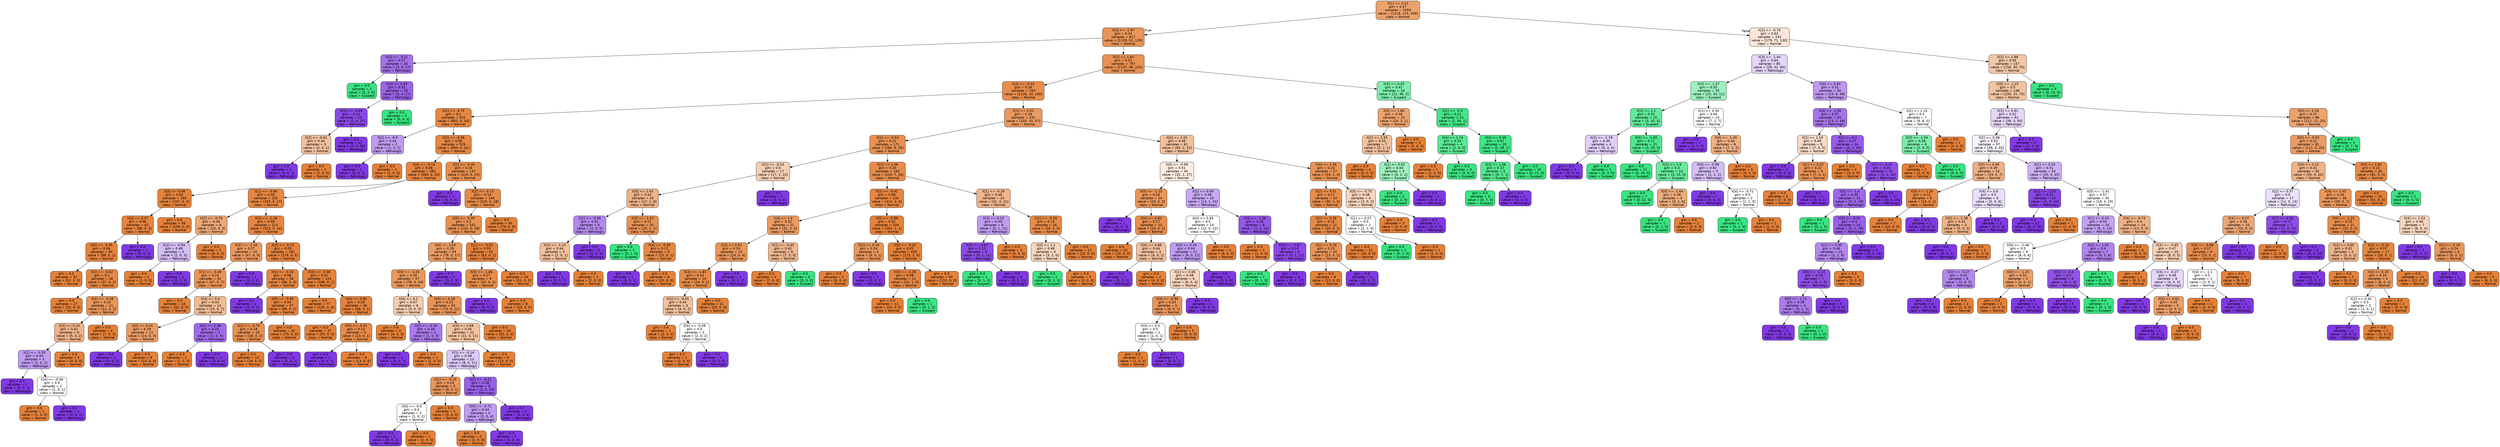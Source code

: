 digraph Tree {
node [shape=box, style="filled, rounded", color="black", fontname=helvetica] ;
edge [fontname=helvetica] ;
0 [label="X[1] <= 0.14\ngini = 0.37\nsamples = 1059\nvalue = [1318, 123, 259]\nclass = Normal", fillcolor="#eca26d"] ;
1 [label="X[3] <= -1.97\ngini = 0.24\nsamples = 817\nvalue = [1139, 52, 129]\nclass = Normal", fillcolor="#e99457"] ;
0 -> 1 [labeldistance=2.5, labelangle=45, headlabel="True"] ;
2 [label="X[3] <= -3.21\ngini = 0.37\nsamples = 20\nvalue = [2, 6, 27]\nclass = Pathologic", fillcolor="#a470ec"] ;
1 -> 2 ;
3 [label="gini = 0.0\nsamples = 2\nvalue = [0, 2, 0]\nclass = Suspect", fillcolor="#39e581"] ;
2 -> 3 ;
4 [label="X[4] <= 0.83\ngini = 0.31\nsamples = 18\nvalue = [2, 4, 27]\nclass = Pathologic", fillcolor="#9b62ea"] ;
2 -> 4 ;
5 [label="X[2] <= -0.49\ngini = 0.13\nsamples = 15\nvalue = [2, 0, 27]\nclass = Pathologic", fillcolor="#8a48e7"] ;
4 -> 5 ;
6 [label="X[2] <= -0.61\ngini = 0.44\nsamples = 3\nvalue = [2, 0, 1]\nclass = Normal", fillcolor="#f2c09c"] ;
5 -> 6 ;
7 [label="gini = 0.0\nsamples = 1\nvalue = [0, 0, 1]\nclass = Pathologic", fillcolor="#8139e5"] ;
6 -> 7 ;
8 [label="gini = 0.0\nsamples = 2\nvalue = [2, 0, 0]\nclass = Normal", fillcolor="#e58139"] ;
6 -> 8 ;
9 [label="gini = 0.0\nsamples = 12\nvalue = [0, 0, 26]\nclass = Pathologic", fillcolor="#8139e5"] ;
5 -> 9 ;
10 [label="gini = 0.0\nsamples = 3\nvalue = [0, 4, 0]\nclass = Suspect", fillcolor="#39e581"] ;
4 -> 10 ;
11 [label="X[2] <= 1.63\ngini = 0.21\nsamples = 797\nvalue = [1137, 46, 102]\nclass = Normal", fillcolor="#e89152"] ;
1 -> 11 ;
12 [label="X[2] <= -0.03\ngini = 0.16\nsamples = 763\nvalue = [1126, 10, 100]\nclass = Normal", fillcolor="#e88d4c"] ;
11 -> 12 ;
13 [label="X[1] <= -0.75\ngini = 0.1\nsamples = 531\nvalue = [801, 0, 43]\nclass = Normal", fillcolor="#e68844"] ;
12 -> 13 ;
14 [label="X[2] <= -0.9\ngini = 0.44\nsamples = 2\nvalue = [1, 0, 2]\nclass = Pathologic", fillcolor="#c09cf2"] ;
13 -> 14 ;
15 [label="gini = 0.0\nsamples = 1\nvalue = [0, 0, 2]\nclass = Pathologic", fillcolor="#8139e5"] ;
14 -> 15 ;
16 [label="gini = 0.0\nsamples = 1\nvalue = [1, 0, 0]\nclass = Normal", fillcolor="#e58139"] ;
14 -> 16 ;
17 [label="X[2] <= -0.36\ngini = 0.09\nsamples = 529\nvalue = [800, 0, 41]\nclass = Normal", fillcolor="#e68743"] ;
13 -> 17 ;
18 [label="X[4] <= -0.16\ngini = 0.06\nsamples = 382\nvalue = [580, 0, 20]\nclass = Normal", fillcolor="#e68540"] ;
17 -> 18 ;
19 [label="X[0] <= 0.08\ngini = 0.02\nsamples = 160\nvalue = [247, 0, 3]\nclass = Normal", fillcolor="#e5833b"] ;
18 -> 19 ;
20 [label="X[0] <= 0.07\ngini = 0.06\nsamples = 61\nvalue = [88, 0, 3]\nclass = Normal", fillcolor="#e68540"] ;
19 -> 20 ;
21 [label="X[0] <= -0.35\ngini = 0.04\nsamples = 60\nvalue = [88, 0, 2]\nclass = Normal", fillcolor="#e6843d"] ;
20 -> 21 ;
22 [label="gini = 0.0\nsamples = 32\nvalue = [51, 0, 0]\nclass = Normal", fillcolor="#e58139"] ;
21 -> 22 ;
23 [label="X[2] <= -0.62\ngini = 0.1\nsamples = 28\nvalue = [37, 0, 2]\nclass = Normal", fillcolor="#e68844"] ;
21 -> 23 ;
24 [label="gini = 0.0\nsamples = 17\nvalue = [25, 0, 0]\nclass = Normal", fillcolor="#e58139"] ;
23 -> 24 ;
25 [label="X[4] <= -0.28\ngini = 0.24\nsamples = 11\nvalue = [12, 0, 2]\nclass = Normal", fillcolor="#e9965a"] ;
23 -> 25 ;
26 [label="X[3] <= 0.14\ngini = 0.41\nsamples = 6\nvalue = [5, 0, 2]\nclass = Normal", fillcolor="#efb388"] ;
25 -> 26 ;
27 [label="X[1] <= -0.35\ngini = 0.44\nsamples = 3\nvalue = [1, 0, 2]\nclass = Pathologic", fillcolor="#c09cf2"] ;
26 -> 27 ;
28 [label="gini = 0.0\nsamples = 1\nvalue = [0, 0, 1]\nclass = Pathologic", fillcolor="#8139e5"] ;
27 -> 28 ;
29 [label="X[4] <= -0.56\ngini = 0.5\nsamples = 2\nvalue = [1, 0, 1]\nclass = Normal", fillcolor="#ffffff"] ;
27 -> 29 ;
30 [label="gini = 0.0\nsamples = 1\nvalue = [1, 0, 0]\nclass = Normal", fillcolor="#e58139"] ;
29 -> 30 ;
31 [label="gini = 0.0\nsamples = 1\nvalue = [0, 0, 1]\nclass = Pathologic", fillcolor="#8139e5"] ;
29 -> 31 ;
32 [label="gini = 0.0\nsamples = 3\nvalue = [4, 0, 0]\nclass = Normal", fillcolor="#e58139"] ;
26 -> 32 ;
33 [label="gini = 0.0\nsamples = 5\nvalue = [7, 0, 0]\nclass = Normal", fillcolor="#e58139"] ;
25 -> 33 ;
34 [label="gini = 0.0\nsamples = 1\nvalue = [0, 0, 1]\nclass = Pathologic", fillcolor="#8139e5"] ;
20 -> 34 ;
35 [label="gini = 0.0\nsamples = 99\nvalue = [159, 0, 0]\nclass = Normal", fillcolor="#e58139"] ;
19 -> 35 ;
36 [label="X[1] <= -0.68\ngini = 0.09\nsamples = 222\nvalue = [333, 0, 17]\nclass = Normal", fillcolor="#e68743"] ;
18 -> 36 ;
37 [label="X[2] <= -0.76\ngini = 0.36\nsamples = 8\nvalue = [10, 0, 3]\nclass = Normal", fillcolor="#eda774"] ;
36 -> 37 ;
38 [label="X[2] <= -0.94\ngini = 0.48\nsamples = 3\nvalue = [2, 0, 3]\nclass = Pathologic", fillcolor="#d5bdf6"] ;
37 -> 38 ;
39 [label="gini = 0.0\nsamples = 2\nvalue = [2, 0, 0]\nclass = Normal", fillcolor="#e58139"] ;
38 -> 39 ;
40 [label="gini = 0.0\nsamples = 1\nvalue = [0, 0, 3]\nclass = Pathologic", fillcolor="#8139e5"] ;
38 -> 40 ;
41 [label="gini = 0.0\nsamples = 5\nvalue = [8, 0, 0]\nclass = Normal", fillcolor="#e58139"] ;
37 -> 41 ;
42 [label="X[3] <= -1.18\ngini = 0.08\nsamples = 214\nvalue = [323, 0, 14]\nclass = Normal", fillcolor="#e68642"] ;
36 -> 42 ;
43 [label="X[3] <= -1.18\ngini = 0.27\nsamples = 33\nvalue = [47, 0, 9]\nclass = Normal", fillcolor="#ea995f"] ;
42 -> 43 ;
44 [label="X[1] <= -0.49\ngini = 0.23\nsamples = 32\nvalue = [47, 0, 7]\nclass = Normal", fillcolor="#e99456"] ;
43 -> 44 ;
45 [label="gini = 0.0\nsamples = 18\nvalue = [32, 0, 0]\nclass = Normal", fillcolor="#e58139"] ;
44 -> 45 ;
46 [label="X[4] <= 0.4\ngini = 0.43\nsamples = 14\nvalue = [15, 0, 7]\nclass = Normal", fillcolor="#f1bc95"] ;
44 -> 46 ;
47 [label="X[0] <= 0.24\ngini = 0.29\nsamples = 11\nvalue = [14, 0, 3]\nclass = Normal", fillcolor="#eb9c63"] ;
46 -> 47 ;
48 [label="gini = 0.0\nsamples = 2\nvalue = [0, 0, 3]\nclass = Pathologic", fillcolor="#8139e5"] ;
47 -> 48 ;
49 [label="gini = 0.0\nsamples = 9\nvalue = [14, 0, 0]\nclass = Normal", fillcolor="#e58139"] ;
47 -> 49 ;
50 [label="X[0] <= 0.38\ngini = 0.32\nsamples = 3\nvalue = [1, 0, 4]\nclass = Pathologic", fillcolor="#a06aec"] ;
46 -> 50 ;
51 [label="gini = 0.0\nsamples = 1\nvalue = [1, 0, 0]\nclass = Normal", fillcolor="#e58139"] ;
50 -> 51 ;
52 [label="gini = 0.0\nsamples = 2\nvalue = [0, 0, 4]\nclass = Pathologic", fillcolor="#8139e5"] ;
50 -> 52 ;
53 [label="gini = 0.0\nsamples = 1\nvalue = [0, 0, 2]\nclass = Pathologic", fillcolor="#8139e5"] ;
43 -> 53 ;
54 [label="X[2] <= -0.72\ngini = 0.03\nsamples = 181\nvalue = [276, 0, 5]\nclass = Normal", fillcolor="#e5833d"] ;
42 -> 54 ;
55 [label="X[4] <= -0.16\ngini = 0.08\nsamples = 58\nvalue = [88, 0, 4]\nclass = Normal", fillcolor="#e68742"] ;
54 -> 55 ;
56 [label="gini = 0.0\nsamples = 1\nvalue = [0, 0, 2]\nclass = Pathologic", fillcolor="#8139e5"] ;
55 -> 56 ;
57 [label="X[0] <= -0.06\ngini = 0.04\nsamples = 57\nvalue = [88, 0, 2]\nclass = Normal", fillcolor="#e6843d"] ;
55 -> 57 ;
58 [label="X[2] <= -0.73\ngini = 0.18\nsamples = 15\nvalue = [18, 0, 2]\nclass = Normal", fillcolor="#e88f4f"] ;
57 -> 58 ;
59 [label="gini = 0.0\nsamples = 13\nvalue = [18, 0, 0]\nclass = Normal", fillcolor="#e58139"] ;
58 -> 59 ;
60 [label="gini = 0.0\nsamples = 2\nvalue = [0, 0, 2]\nclass = Pathologic", fillcolor="#8139e5"] ;
58 -> 60 ;
61 [label="gini = 0.0\nsamples = 42\nvalue = [70, 0, 0]\nclass = Normal", fillcolor="#e58139"] ;
57 -> 61 ;
62 [label="X[0] <= -0.38\ngini = 0.01\nsamples = 123\nvalue = [188, 0, 1]\nclass = Normal", fillcolor="#e5823a"] ;
54 -> 62 ;
63 [label="gini = 0.0\nsamples = 77\nvalue = [120, 0, 0]\nclass = Normal", fillcolor="#e58139"] ;
62 -> 63 ;
64 [label="X[4] <= 0.85\ngini = 0.03\nsamples = 46\nvalue = [68, 0, 1]\nclass = Normal", fillcolor="#e5833c"] ;
62 -> 64 ;
65 [label="gini = 0.0\nsamples = 37\nvalue = [55, 0, 0]\nclass = Normal", fillcolor="#e58139"] ;
64 -> 65 ;
66 [label="X[0] <= -0.31\ngini = 0.13\nsamples = 9\nvalue = [13, 0, 1]\nclass = Normal", fillcolor="#e78b48"] ;
64 -> 66 ;
67 [label="gini = 0.0\nsamples = 1\nvalue = [0, 0, 1]\nclass = Pathologic", fillcolor="#8139e5"] ;
66 -> 67 ;
68 [label="gini = 0.0\nsamples = 8\nvalue = [13, 0, 0]\nclass = Normal", fillcolor="#e58139"] ;
66 -> 68 ;
69 [label="X[2] <= -0.36\ngini = 0.16\nsamples = 147\nvalue = [220, 0, 21]\nclass = Normal", fillcolor="#e78d4c"] ;
17 -> 69 ;
70 [label="gini = 0.0\nsamples = 1\nvalue = [0, 0, 3]\nclass = Pathologic", fillcolor="#8139e5"] ;
69 -> 70 ;
71 [label="X[2] <= -0.15\ngini = 0.14\nsamples = 146\nvalue = [220, 0, 18]\nclass = Normal", fillcolor="#e78b49"] ;
69 -> 71 ;
72 [label="X[0] <= -0.35\ngini = 0.2\nsamples = 101\nvalue = [141, 0, 18]\nclass = Normal", fillcolor="#e89152"] ;
71 -> 72 ;
73 [label="X[4] <= 1.03\ngini = 0.29\nsamples = 59\nvalue = [78, 0, 17]\nclass = Normal", fillcolor="#eb9c64"] ;
72 -> 73 ;
74 [label="X[0] <= -1.03\ngini = 0.26\nsamples = 57\nvalue = [78, 0, 14]\nclass = Normal", fillcolor="#ea985d"] ;
73 -> 74 ;
75 [label="X[4] <= 0.2\ngini = 0.47\nsamples = 6\nvalue = [5, 0, 3]\nclass = Normal", fillcolor="#f5cdb0"] ;
74 -> 75 ;
76 [label="gini = 0.0\nsamples = 3\nvalue = [4, 0, 0]\nclass = Normal", fillcolor="#e58139"] ;
75 -> 76 ;
77 [label="X[2] <= -0.18\ngini = 0.38\nsamples = 3\nvalue = [1, 0, 3]\nclass = Pathologic", fillcolor="#ab7bee"] ;
75 -> 77 ;
78 [label="gini = 0.0\nsamples = 2\nvalue = [0, 0, 3]\nclass = Pathologic", fillcolor="#8139e5"] ;
77 -> 78 ;
79 [label="gini = 0.0\nsamples = 1\nvalue = [1, 0, 0]\nclass = Normal", fillcolor="#e58139"] ;
77 -> 79 ;
80 [label="X[4] <= 0.28\ngini = 0.23\nsamples = 51\nvalue = [73, 0, 11]\nclass = Normal", fillcolor="#e99457"] ;
74 -> 80 ;
81 [label="X[3] <= 0.68\ngini = 0.45\nsamples = 22\nvalue = [21, 0, 11]\nclass = Normal", fillcolor="#f3c3a1"] ;
80 -> 81 ;
82 [label="X[1] <= -0.14\ngini = 0.49\nsamples = 13\nvalue = [8, 0, 11]\nclass = Pathologic", fillcolor="#ddc9f8"] ;
81 -> 82 ;
83 [label="X[1] <= -0.15\ngini = 0.24\nsamples = 5\nvalue = [6, 0, 1]\nclass = Normal", fillcolor="#e9965a"] ;
82 -> 83 ;
84 [label="X[0] <= -0.5\ngini = 0.5\nsamples = 2\nvalue = [1, 0, 1]\nclass = Normal", fillcolor="#ffffff"] ;
83 -> 84 ;
85 [label="gini = 0.0\nsamples = 1\nvalue = [0, 0, 1]\nclass = Pathologic", fillcolor="#8139e5"] ;
84 -> 85 ;
86 [label="gini = 0.0\nsamples = 1\nvalue = [1, 0, 0]\nclass = Normal", fillcolor="#e58139"] ;
84 -> 86 ;
87 [label="gini = 0.0\nsamples = 3\nvalue = [5, 0, 0]\nclass = Normal", fillcolor="#e58139"] ;
83 -> 87 ;
88 [label="X[2] <= -0.21\ngini = 0.28\nsamples = 8\nvalue = [2, 0, 10]\nclass = Pathologic", fillcolor="#9a61ea"] ;
82 -> 88 ;
89 [label="X[0] <= -0.72\ngini = 0.44\nsamples = 4\nvalue = [2, 0, 4]\nclass = Pathologic", fillcolor="#c09cf2"] ;
88 -> 89 ;
90 [label="gini = 0.0\nsamples = 2\nvalue = [2, 0, 0]\nclass = Normal", fillcolor="#e58139"] ;
89 -> 90 ;
91 [label="gini = 0.0\nsamples = 2\nvalue = [0, 0, 4]\nclass = Pathologic", fillcolor="#8139e5"] ;
89 -> 91 ;
92 [label="gini = 0.0\nsamples = 4\nvalue = [0, 0, 6]\nclass = Pathologic", fillcolor="#8139e5"] ;
88 -> 92 ;
93 [label="gini = 0.0\nsamples = 9\nvalue = [13, 0, 0]\nclass = Normal", fillcolor="#e58139"] ;
81 -> 93 ;
94 [label="gini = 0.0\nsamples = 29\nvalue = [52, 0, 0]\nclass = Normal", fillcolor="#e58139"] ;
80 -> 94 ;
95 [label="gini = 0.0\nsamples = 2\nvalue = [0, 0, 3]\nclass = Pathologic", fillcolor="#8139e5"] ;
73 -> 95 ;
96 [label="X[1] <= -0.51\ngini = 0.03\nsamples = 42\nvalue = [63, 0, 1]\nclass = Normal", fillcolor="#e5833c"] ;
72 -> 96 ;
97 [label="X[3] <= -1.86\ngini = 0.17\nsamples = 9\nvalue = [10, 0, 1]\nclass = Normal", fillcolor="#e88e4d"] ;
96 -> 97 ;
98 [label="gini = 0.0\nsamples = 1\nvalue = [0, 0, 1]\nclass = Pathologic", fillcolor="#8139e5"] ;
97 -> 98 ;
99 [label="gini = 0.0\nsamples = 8\nvalue = [10, 0, 0]\nclass = Normal", fillcolor="#e58139"] ;
97 -> 99 ;
100 [label="gini = 0.0\nsamples = 33\nvalue = [53, 0, 0]\nclass = Normal", fillcolor="#e58139"] ;
96 -> 100 ;
101 [label="gini = 0.0\nsamples = 45\nvalue = [79, 0, 0]\nclass = Normal", fillcolor="#e58139"] ;
71 -> 101 ;
102 [label="X[1] <= 0.02\ngini = 0.29\nsamples = 232\nvalue = [325, 10, 57]\nclass = Normal", fillcolor="#ea9a61"] ;
12 -> 102 ;
103 [label="X[1] <= -0.53\ngini = 0.21\nsamples = 171\nvalue = [260, 8, 26]\nclass = Normal", fillcolor="#e89152"] ;
102 -> 103 ;
104 [label="X[1] <= -0.53\ngini = 0.5\nsamples = 17\nvalue = [17, 1, 10]\nclass = Normal", fillcolor="#f5ceb2"] ;
103 -> 104 ;
105 [label="X[0] <= 1.43\ngini = 0.43\nsamples = 16\nvalue = [17, 1, 6]\nclass = Normal", fillcolor="#efb286"] ;
104 -> 105 ;
106 [label="X[1] <= -0.58\ngini = 0.41\nsamples = 6\nvalue = [2, 0, 5]\nclass = Pathologic", fillcolor="#b388ef"] ;
105 -> 106 ;
107 [label="X[3] <= -1.13\ngini = 0.44\nsamples = 3\nvalue = [2, 0, 1]\nclass = Normal", fillcolor="#f2c09c"] ;
106 -> 107 ;
108 [label="gini = 0.0\nsamples = 1\nvalue = [0, 0, 1]\nclass = Pathologic", fillcolor="#8139e5"] ;
107 -> 108 ;
109 [label="gini = 0.0\nsamples = 2\nvalue = [2, 0, 0]\nclass = Normal", fillcolor="#e58139"] ;
107 -> 109 ;
110 [label="gini = 0.0\nsamples = 3\nvalue = [0, 0, 4]\nclass = Pathologic", fillcolor="#8139e5"] ;
106 -> 110 ;
111 [label="X[3] <= -1.53\ngini = 0.21\nsamples = 10\nvalue = [15, 1, 1]\nclass = Normal", fillcolor="#e89152"] ;
105 -> 111 ;
112 [label="gini = 0.0\nsamples = 1\nvalue = [0, 1, 0]\nclass = Suspect", fillcolor="#39e581"] ;
111 -> 112 ;
113 [label="X[4] <= -0.95\ngini = 0.12\nsamples = 9\nvalue = [15, 0, 1]\nclass = Normal", fillcolor="#e78946"] ;
111 -> 113 ;
114 [label="gini = 0.0\nsamples = 1\nvalue = [0, 0, 1]\nclass = Pathologic", fillcolor="#8139e5"] ;
113 -> 114 ;
115 [label="gini = 0.0\nsamples = 8\nvalue = [15, 0, 0]\nclass = Normal", fillcolor="#e58139"] ;
113 -> 115 ;
116 [label="gini = 0.0\nsamples = 1\nvalue = [0, 0, 4]\nclass = Pathologic", fillcolor="#8139e5"] ;
104 -> 116 ;
117 [label="X[2] <= 1.06\ngini = 0.16\nsamples = 154\nvalue = [243, 7, 16]\nclass = Normal", fillcolor="#e78d4b"] ;
103 -> 117 ;
118 [label="X[3] <= -0.92\ngini = 0.08\nsamples = 130\nvalue = [212, 4, 5]\nclass = Normal", fillcolor="#e68641"] ;
117 -> 118 ;
119 [label="X[4] <= 1.6\ngini = 0.32\nsamples = 21\nvalue = [31, 3, 4]\nclass = Normal", fillcolor="#ea9b62"] ;
118 -> 119 ;
120 [label="X[2] <= 0.51\ngini = 0.24\nsamples = 15\nvalue = [24, 0, 4]\nclass = Normal", fillcolor="#e9965a"] ;
119 -> 120 ;
121 [label="X[4] <= -1.83\ngini = 0.14\nsamples = 14\nvalue = [24, 0, 2]\nclass = Normal", fillcolor="#e78c49"] ;
120 -> 121 ;
122 [label="X[2] <= -0.01\ngini = 0.44\nsamples = 3\nvalue = [4, 0, 2]\nclass = Normal", fillcolor="#f2c09c"] ;
121 -> 122 ;
123 [label="gini = 0.0\nsamples = 1\nvalue = [2, 0, 0]\nclass = Normal", fillcolor="#e58139"] ;
122 -> 123 ;
124 [label="X[0] <= -0.49\ngini = 0.5\nsamples = 2\nvalue = [2, 0, 2]\nclass = Normal", fillcolor="#ffffff"] ;
122 -> 124 ;
125 [label="gini = 0.0\nsamples = 1\nvalue = [2, 0, 0]\nclass = Normal", fillcolor="#e58139"] ;
124 -> 125 ;
126 [label="gini = 0.0\nsamples = 1\nvalue = [0, 0, 2]\nclass = Pathologic", fillcolor="#8139e5"] ;
124 -> 126 ;
127 [label="gini = 0.0\nsamples = 11\nvalue = [20, 0, 0]\nclass = Normal", fillcolor="#e58139"] ;
121 -> 127 ;
128 [label="gini = 0.0\nsamples = 1\nvalue = [0, 0, 2]\nclass = Pathologic", fillcolor="#8139e5"] ;
120 -> 128 ;
129 [label="X[1] <= -0.45\ngini = 0.42\nsamples = 6\nvalue = [7, 3, 0]\nclass = Normal", fillcolor="#f0b78e"] ;
119 -> 129 ;
130 [label="gini = 0.0\nsamples = 3\nvalue = [7, 0, 0]\nclass = Normal", fillcolor="#e58139"] ;
129 -> 130 ;
131 [label="gini = 0.0\nsamples = 3\nvalue = [0, 3, 0]\nclass = Suspect", fillcolor="#39e581"] ;
129 -> 131 ;
132 [label="X[0] <= -0.89\ngini = 0.02\nsamples = 109\nvalue = [181, 1, 1]\nclass = Normal", fillcolor="#e5823b"] ;
118 -> 132 ;
133 [label="X[2] <= 0.19\ngini = 0.24\nsamples = 4\nvalue = [6, 0, 1]\nclass = Normal", fillcolor="#e9965a"] ;
132 -> 133 ;
134 [label="gini = 0.0\nsamples = 3\nvalue = [6, 0, 0]\nclass = Normal", fillcolor="#e58139"] ;
133 -> 134 ;
135 [label="gini = 0.0\nsamples = 1\nvalue = [0, 0, 1]\nclass = Pathologic", fillcolor="#8139e5"] ;
133 -> 135 ;
136 [label="X[0] <= -0.22\ngini = 0.01\nsamples = 105\nvalue = [175, 1, 0]\nclass = Normal", fillcolor="#e5823a"] ;
132 -> 136 ;
137 [label="X[0] <= -0.26\ngini = 0.08\nsamples = 12\nvalue = [24, 1, 0]\nclass = Normal", fillcolor="#e68641"] ;
136 -> 137 ;
138 [label="gini = 0.0\nsamples = 11\nvalue = [24, 0, 0]\nclass = Normal", fillcolor="#e58139"] ;
137 -> 138 ;
139 [label="gini = 0.0\nsamples = 1\nvalue = [0, 1, 0]\nclass = Suspect", fillcolor="#39e581"] ;
137 -> 139 ;
140 [label="gini = 0.0\nsamples = 93\nvalue = [151, 0, 0]\nclass = Normal", fillcolor="#e58139"] ;
136 -> 140 ;
141 [label="X[1] <= -0.29\ngini = 0.46\nsamples = 24\nvalue = [31, 3, 11]\nclass = Normal", fillcolor="#f0b58b"] ;
117 -> 141 ;
142 [label="X[3] <= 0.15\ngini = 0.49\nsamples = 8\nvalue = [5, 1, 11]\nclass = Pathologic", fillcolor="#c09cf2"] ;
141 -> 142 ;
143 [label="X[3] <= -0.67\ngini = 0.15\nsamples = 5\nvalue = [0, 1, 11]\nclass = Pathologic", fillcolor="#8c4be7"] ;
142 -> 143 ;
144 [label="gini = 0.0\nsamples = 1\nvalue = [0, 1, 0]\nclass = Suspect", fillcolor="#39e581"] ;
143 -> 144 ;
145 [label="gini = 0.0\nsamples = 4\nvalue = [0, 0, 11]\nclass = Pathologic", fillcolor="#8139e5"] ;
143 -> 145 ;
146 [label="gini = 0.0\nsamples = 3\nvalue = [5, 0, 0]\nclass = Normal", fillcolor="#e58139"] ;
142 -> 146 ;
147 [label="X[1] <= -0.26\ngini = 0.13\nsamples = 16\nvalue = [26, 2, 0]\nclass = Normal", fillcolor="#e78b48"] ;
141 -> 147 ;
148 [label="X[0] <= 1.1\ngini = 0.48\nsamples = 4\nvalue = [3, 2, 0]\nclass = Normal", fillcolor="#f6d5bd"] ;
147 -> 148 ;
149 [label="gini = 0.0\nsamples = 1\nvalue = [0, 2, 0]\nclass = Suspect", fillcolor="#39e581"] ;
148 -> 149 ;
150 [label="gini = 0.0\nsamples = 3\nvalue = [3, 0, 0]\nclass = Normal", fillcolor="#e58139"] ;
148 -> 150 ;
151 [label="gini = 0.0\nsamples = 12\nvalue = [23, 0, 0]\nclass = Normal", fillcolor="#e58139"] ;
147 -> 151 ;
152 [label="X[4] <= 1.01\ngini = 0.46\nsamples = 61\nvalue = [65, 2, 31]\nclass = Normal", fillcolor="#f2bf9b"] ;
102 -> 152 ;
153 [label="X[0] <= -0.99\ngini = 0.51\nsamples = 34\nvalue = [32, 1, 27]\nclass = Normal", fillcolor="#fbece1"] ;
152 -> 153 ;
154 [label="X[0] <= -1.15\ngini = 0.24\nsamples = 14\nvalue = [19, 0, 3]\nclass = Normal", fillcolor="#e99558"] ;
153 -> 154 ;
155 [label="gini = 0.0\nsamples = 1\nvalue = [0, 0, 1]\nclass = Pathologic", fillcolor="#8139e5"] ;
154 -> 155 ;
156 [label="X[4] <= 0.81\ngini = 0.17\nsamples = 13\nvalue = [19, 0, 2]\nclass = Normal", fillcolor="#e88e4e"] ;
154 -> 156 ;
157 [label="gini = 0.0\nsamples = 10\nvalue = [15, 0, 0]\nclass = Normal", fillcolor="#e58139"] ;
156 -> 157 ;
158 [label="X[4] <= 0.86\ngini = 0.44\nsamples = 3\nvalue = [4, 0, 2]\nclass = Normal", fillcolor="#f2c09c"] ;
156 -> 158 ;
159 [label="gini = 0.0\nsamples = 1\nvalue = [0, 0, 2]\nclass = Pathologic", fillcolor="#8139e5"] ;
158 -> 159 ;
160 [label="gini = 0.0\nsamples = 2\nvalue = [4, 0, 0]\nclass = Normal", fillcolor="#e58139"] ;
158 -> 160 ;
161 [label="X[1] <= 0.09\ngini = 0.48\nsamples = 20\nvalue = [13, 1, 24]\nclass = Pathologic", fillcolor="#c8a8f4"] ;
153 -> 161 ;
162 [label="X[4] <= 0.65\ngini = 0.5\nsamples = 14\nvalue = [12, 0, 12]\nclass = Normal", fillcolor="#ffffff"] ;
161 -> 162 ;
163 [label="X[4] <= 0.34\ngini = 0.44\nsamples = 11\nvalue = [6, 0, 12]\nclass = Pathologic", fillcolor="#c09cf2"] ;
162 -> 163 ;
164 [label="X[1] <= 0.06\ngini = 0.48\nsamples = 6\nvalue = [6, 0, 4]\nclass = Normal", fillcolor="#f6d5bd"] ;
163 -> 164 ;
165 [label="X[0] <= -0.96\ngini = 0.24\nsamples = 5\nvalue = [6, 0, 1]\nclass = Normal", fillcolor="#e9965a"] ;
164 -> 165 ;
166 [label="X[3] <= 0.3\ngini = 0.5\nsamples = 2\nvalue = [1, 0, 1]\nclass = Normal", fillcolor="#ffffff"] ;
165 -> 166 ;
167 [label="gini = 0.0\nsamples = 1\nvalue = [1, 0, 0]\nclass = Normal", fillcolor="#e58139"] ;
166 -> 167 ;
168 [label="gini = 0.0\nsamples = 1\nvalue = [0, 0, 1]\nclass = Pathologic", fillcolor="#8139e5"] ;
166 -> 168 ;
169 [label="gini = 0.0\nsamples = 3\nvalue = [5, 0, 0]\nclass = Normal", fillcolor="#e58139"] ;
165 -> 169 ;
170 [label="gini = 0.0\nsamples = 1\nvalue = [0, 0, 3]\nclass = Pathologic", fillcolor="#8139e5"] ;
164 -> 170 ;
171 [label="gini = 0.0\nsamples = 5\nvalue = [0, 0, 8]\nclass = Pathologic", fillcolor="#8139e5"] ;
163 -> 171 ;
172 [label="gini = 0.0\nsamples = 3\nvalue = [6, 0, 0]\nclass = Normal", fillcolor="#e58139"] ;
162 -> 172 ;
173 [label="X[4] <= -1.26\ngini = 0.26\nsamples = 6\nvalue = [1, 1, 12]\nclass = Pathologic", fillcolor="#9457e9"] ;
161 -> 173 ;
174 [label="gini = 0.0\nsamples = 1\nvalue = [1, 0, 0]\nclass = Normal", fillcolor="#e58139"] ;
173 -> 174 ;
175 [label="X[3] <= -0.87\ngini = 0.14\nsamples = 5\nvalue = [0, 1, 12]\nclass = Pathologic", fillcolor="#8c49e7"] ;
173 -> 175 ;
176 [label="gini = 0.0\nsamples = 1\nvalue = [0, 1, 0]\nclass = Suspect", fillcolor="#39e581"] ;
175 -> 176 ;
177 [label="gini = 0.0\nsamples = 4\nvalue = [0, 0, 12]\nclass = Pathologic", fillcolor="#8139e5"] ;
175 -> 177 ;
178 [label="X[4] <= 1.56\ngini = 0.23\nsamples = 27\nvalue = [33, 1, 4]\nclass = Normal", fillcolor="#e99456"] ;
152 -> 178 ;
179 [label="X[2] <= 0.51\ngini = 0.17\nsamples = 23\nvalue = [30, 1, 2]\nclass = Normal", fillcolor="#e88d4c"] ;
178 -> 179 ;
180 [label="X[2] <= 0.28\ngini = 0.12\nsamples = 21\nvalue = [29, 0, 2]\nclass = Normal", fillcolor="#e78a47"] ;
179 -> 180 ;
181 [label="X[2] <= 0.19\ngini = 0.23\nsamples = 10\nvalue = [13, 0, 2]\nclass = Normal", fillcolor="#e99457"] ;
180 -> 181 ;
182 [label="gini = 0.0\nsamples = 8\nvalue = [13, 0, 0]\nclass = Normal", fillcolor="#e58139"] ;
181 -> 182 ;
183 [label="gini = 0.0\nsamples = 2\nvalue = [0, 0, 2]\nclass = Pathologic", fillcolor="#8139e5"] ;
181 -> 183 ;
184 [label="gini = 0.0\nsamples = 11\nvalue = [16, 0, 0]\nclass = Normal", fillcolor="#e58139"] ;
180 -> 184 ;
185 [label="X[1] <= 0.07\ngini = 0.5\nsamples = 2\nvalue = [1, 1, 0]\nclass = Normal", fillcolor="#ffffff"] ;
179 -> 185 ;
186 [label="gini = 0.0\nsamples = 1\nvalue = [0, 1, 0]\nclass = Suspect", fillcolor="#39e581"] ;
185 -> 186 ;
187 [label="gini = 0.0\nsamples = 1\nvalue = [1, 0, 0]\nclass = Normal", fillcolor="#e58139"] ;
185 -> 187 ;
188 [label="X[0] <= -0.75\ngini = 0.48\nsamples = 4\nvalue = [3, 0, 2]\nclass = Normal", fillcolor="#f6d5bd"] ;
178 -> 188 ;
189 [label="gini = 0.0\nsamples = 3\nvalue = [3, 0, 0]\nclass = Normal", fillcolor="#e58139"] ;
188 -> 189 ;
190 [label="gini = 0.0\nsamples = 1\nvalue = [0, 0, 2]\nclass = Pathologic", fillcolor="#8139e5"] ;
188 -> 190 ;
191 [label="X[4] <= 0.25\ngini = 0.41\nsamples = 34\nvalue = [11, 36, 2]\nclass = Suspect", fillcolor="#7deeac"] ;
11 -> 191 ;
192 [label="X[0] <= 1.66\ngini = 0.38\nsamples = 10\nvalue = [10, 2, 1]\nclass = Normal", fillcolor="#eca36f"] ;
191 -> 192 ;
193 [label="X[2] <= 2.55\ngini = 0.53\nsamples = 7\nvalue = [5, 2, 1]\nclass = Normal", fillcolor="#f2c09c"] ;
192 -> 193 ;
194 [label="gini = 0.0\nsamples = 4\nvalue = [5, 0, 0]\nclass = Normal", fillcolor="#e58139"] ;
193 -> 194 ;
195 [label="X[1] <= 0.02\ngini = 0.44\nsamples = 3\nvalue = [0, 2, 1]\nclass = Suspect", fillcolor="#9cf2c0"] ;
193 -> 195 ;
196 [label="gini = 0.0\nsamples = 2\nvalue = [0, 2, 0]\nclass = Suspect", fillcolor="#39e581"] ;
195 -> 196 ;
197 [label="gini = 0.0\nsamples = 1\nvalue = [0, 0, 1]\nclass = Pathologic", fillcolor="#8139e5"] ;
195 -> 197 ;
198 [label="gini = 0.0\nsamples = 3\nvalue = [5, 0, 0]\nclass = Normal", fillcolor="#e58139"] ;
192 -> 198 ;
199 [label="X[1] <= -0.3\ngini = 0.11\nsamples = 24\nvalue = [1, 34, 1]\nclass = Suspect", fillcolor="#44e688"] ;
191 -> 199 ;
200 [label="X[4] <= 1.74\ngini = 0.24\nsamples = 4\nvalue = [1, 6, 0]\nclass = Suspect", fillcolor="#5ae996"] ;
199 -> 200 ;
201 [label="gini = 0.0\nsamples = 1\nvalue = [1, 0, 0]\nclass = Normal", fillcolor="#e58139"] ;
200 -> 201 ;
202 [label="gini = 0.0\nsamples = 3\nvalue = [0, 6, 0]\nclass = Suspect", fillcolor="#39e581"] ;
200 -> 202 ;
203 [label="X[4] <= 0.49\ngini = 0.07\nsamples = 20\nvalue = [0, 28, 1]\nclass = Suspect", fillcolor="#40e686"] ;
199 -> 203 ;
204 [label="X[3] <= 1.06\ngini = 0.22\nsamples = 5\nvalue = [0, 7, 1]\nclass = Suspect", fillcolor="#55e993"] ;
203 -> 204 ;
205 [label="gini = 0.0\nsamples = 4\nvalue = [0, 7, 0]\nclass = Suspect", fillcolor="#39e581"] ;
204 -> 205 ;
206 [label="gini = 0.0\nsamples = 1\nvalue = [0, 0, 1]\nclass = Pathologic", fillcolor="#8139e5"] ;
204 -> 206 ;
207 [label="gini = 0.0\nsamples = 15\nvalue = [0, 21, 0]\nclass = Suspect", fillcolor="#39e581"] ;
203 -> 207 ;
208 [label="X[3] <= -0.76\ngini = 0.63\nsamples = 242\nvalue = [179, 71, 130]\nclass = Normal", fillcolor="#fae6d8"] ;
0 -> 208 [labeldistance=2.5, labelangle=-45, headlabel="False"] ;
209 [label="X[3] <= -1.44\ngini = 0.64\nsamples = 85\nvalue = [29, 41, 60]\nclass = Pathologic", fillcolor="#e4d5f9"] ;
208 -> 209 ;
210 [label="X[4] <= -1.37\ngini = 0.55\nsamples = 35\nvalue = [10, 33, 11]\nclass = Suspect", fillcolor="#9af2bf"] ;
209 -> 210 ;
211 [label="X[2] <= 1.1\ngini = 0.31\nsamples = 25\nvalue = [3, 32, 4]\nclass = Suspect", fillcolor="#61ea9a"] ;
210 -> 211 ;
212 [label="X[3] <= -1.79\ngini = 0.49\nsamples = 4\nvalue = [0, 3, 4]\nclass = Pathologic", fillcolor="#e0cef8"] ;
211 -> 212 ;
213 [label="gini = 0.0\nsamples = 3\nvalue = [0, 0, 4]\nclass = Pathologic", fillcolor="#8139e5"] ;
212 -> 213 ;
214 [label="gini = 0.0\nsamples = 1\nvalue = [0, 3, 0]\nclass = Suspect", fillcolor="#39e581"] ;
212 -> 214 ;
215 [label="X[3] <= -1.85\ngini = 0.17\nsamples = 21\nvalue = [3, 29, 0]\nclass = Suspect", fillcolor="#4de88e"] ;
211 -> 215 ;
216 [label="gini = 0.0\nsamples = 11\nvalue = [0, 16, 0]\nclass = Suspect", fillcolor="#39e581"] ;
215 -> 216 ;
217 [label="X[2] <= 1.6\ngini = 0.3\nsamples = 10\nvalue = [3, 13, 0]\nclass = Suspect", fillcolor="#67eb9e"] ;
215 -> 217 ;
218 [label="gini = 0.0\nsamples = 7\nvalue = [0, 12, 0]\nclass = Suspect", fillcolor="#39e581"] ;
217 -> 218 ;
219 [label="X[0] <= -1.64\ngini = 0.38\nsamples = 3\nvalue = [3, 1, 0]\nclass = Normal", fillcolor="#eeab7b"] ;
217 -> 219 ;
220 [label="gini = 0.0\nsamples = 1\nvalue = [0, 1, 0]\nclass = Suspect", fillcolor="#39e581"] ;
219 -> 220 ;
221 [label="gini = 0.0\nsamples = 2\nvalue = [3, 0, 0]\nclass = Normal", fillcolor="#e58139"] ;
219 -> 221 ;
222 [label="X[1] <= 0.34\ngini = 0.56\nsamples = 10\nvalue = [7, 1, 7]\nclass = Normal", fillcolor="#ffffff"] ;
210 -> 222 ;
223 [label="gini = 0.0\nsamples = 2\nvalue = [0, 0, 5]\nclass = Pathologic", fillcolor="#8139e5"] ;
222 -> 223 ;
224 [label="X[0] <= -1.45\ngini = 0.46\nsamples = 8\nvalue = [7, 1, 2]\nclass = Normal", fillcolor="#efb083"] ;
222 -> 224 ;
225 [label="X[4] <= -0.98\ngini = 0.62\nsamples = 3\nvalue = [1, 1, 2]\nclass = Pathologic", fillcolor="#d5bdf6"] ;
224 -> 225 ;
226 [label="gini = 0.0\nsamples = 1\nvalue = [0, 0, 2]\nclass = Pathologic", fillcolor="#8139e5"] ;
225 -> 226 ;
227 [label="X[4] <= -0.71\ngini = 0.5\nsamples = 2\nvalue = [1, 1, 0]\nclass = Normal", fillcolor="#ffffff"] ;
225 -> 227 ;
228 [label="gini = 0.0\nsamples = 1\nvalue = [0, 1, 0]\nclass = Suspect", fillcolor="#39e581"] ;
227 -> 228 ;
229 [label="gini = 0.0\nsamples = 1\nvalue = [1, 0, 0]\nclass = Normal", fillcolor="#e58139"] ;
227 -> 229 ;
230 [label="gini = 0.0\nsamples = 5\nvalue = [6, 0, 0]\nclass = Normal", fillcolor="#e58139"] ;
224 -> 230 ;
231 [label="X[4] <= 0.83\ngini = 0.51\nsamples = 50\nvalue = [19, 8, 49]\nclass = Pathologic", fillcolor="#bd97f1"] ;
209 -> 231 ;
232 [label="X[3] <= -1.36\ngini = 0.37\nsamples = 43\nvalue = [13, 2, 49]\nclass = Pathologic", fillcolor="#a673ed"] ;
231 -> 232 ;
233 [label="X[2] <= 1.19\ngini = 0.49\nsamples = 9\nvalue = [7, 0, 5]\nclass = Normal", fillcolor="#f8dbc6"] ;
232 -> 233 ;
234 [label="gini = 0.0\nsamples = 3\nvalue = [0, 0, 4]\nclass = Pathologic", fillcolor="#8139e5"] ;
233 -> 234 ;
235 [label="X[1] <= 0.52\ngini = 0.22\nsamples = 6\nvalue = [7, 0, 1]\nclass = Normal", fillcolor="#e99355"] ;
233 -> 235 ;
236 [label="gini = 0.0\nsamples = 5\nvalue = [7, 0, 0]\nclass = Normal", fillcolor="#e58139"] ;
235 -> 236 ;
237 [label="gini = 0.0\nsamples = 1\nvalue = [0, 0, 1]\nclass = Pathologic", fillcolor="#8139e5"] ;
235 -> 237 ;
238 [label="X[1] <= 0.2\ngini = 0.27\nsamples = 34\nvalue = [6, 2, 44]\nclass = Pathologic", fillcolor="#975bea"] ;
232 -> 238 ;
239 [label="gini = 0.0\nsamples = 2\nvalue = [3, 0, 0]\nclass = Normal", fillcolor="#e58139"] ;
238 -> 239 ;
240 [label="X[1] <= 0.41\ngini = 0.19\nsamples = 32\nvalue = [3, 2, 44]\nclass = Pathologic", fillcolor="#8f4fe8"] ;
238 -> 240 ;
241 [label="X[0] <= -1.4\ngini = 0.35\nsamples = 15\nvalue = [3, 2, 19]\nclass = Pathologic", fillcolor="#9f68eb"] ;
240 -> 241 ;
242 [label="gini = 0.0\nsamples = 1\nvalue = [0, 1, 0]\nclass = Suspect", fillcolor="#39e581"] ;
241 -> 242 ;
243 [label="X[3] <= -0.91\ngini = 0.3\nsamples = 14\nvalue = [3, 1, 19]\nclass = Pathologic", fillcolor="#9a61ea"] ;
241 -> 243 ;
244 [label="X[1] <= 0.35\ngini = 0.46\nsamples = 10\nvalue = [3, 1, 9]\nclass = Pathologic", fillcolor="#b388ef"] ;
243 -> 244 ;
245 [label="X[0] <= -1.13\ngini = 0.18\nsamples = 7\nvalue = [0, 1, 9]\nclass = Pathologic", fillcolor="#8f4fe8"] ;
244 -> 245 ;
246 [label="X[0] <= -1.13\ngini = 0.38\nsamples = 4\nvalue = [0, 1, 3]\nclass = Pathologic", fillcolor="#ab7bee"] ;
245 -> 246 ;
247 [label="gini = 0.0\nsamples = 3\nvalue = [0, 0, 3]\nclass = Pathologic", fillcolor="#8139e5"] ;
246 -> 247 ;
248 [label="gini = 0.0\nsamples = 1\nvalue = [0, 1, 0]\nclass = Suspect", fillcolor="#39e581"] ;
246 -> 248 ;
249 [label="gini = 0.0\nsamples = 3\nvalue = [0, 0, 6]\nclass = Pathologic", fillcolor="#8139e5"] ;
245 -> 249 ;
250 [label="gini = 0.0\nsamples = 3\nvalue = [3, 0, 0]\nclass = Normal", fillcolor="#e58139"] ;
244 -> 250 ;
251 [label="gini = 0.0\nsamples = 4\nvalue = [0, 0, 10]\nclass = Pathologic", fillcolor="#8139e5"] ;
243 -> 251 ;
252 [label="gini = 0.0\nsamples = 17\nvalue = [0, 0, 25]\nclass = Pathologic", fillcolor="#8139e5"] ;
240 -> 252 ;
253 [label="X[2] <= 1.15\ngini = 0.5\nsamples = 7\nvalue = [6, 6, 0]\nclass = Normal", fillcolor="#ffffff"] ;
231 -> 253 ;
254 [label="X[3] <= -1.04\ngini = 0.38\nsamples = 6\nvalue = [2, 6, 0]\nclass = Suspect", fillcolor="#7beeab"] ;
253 -> 254 ;
255 [label="gini = 0.0\nsamples = 2\nvalue = [2, 0, 0]\nclass = Normal", fillcolor="#e58139"] ;
254 -> 255 ;
256 [label="gini = 0.0\nsamples = 4\nvalue = [0, 6, 0]\nclass = Suspect", fillcolor="#39e581"] ;
254 -> 256 ;
257 [label="gini = 0.0\nsamples = 1\nvalue = [4, 0, 0]\nclass = Normal", fillcolor="#e58139"] ;
253 -> 257 ;
258 [label="X[2] <= 2.88\ngini = 0.55\nsamples = 157\nvalue = [150, 30, 70]\nclass = Normal", fillcolor="#f3c7a7"] ;
208 -> 258 ;
259 [label="X[0] <= -1.25\ngini = 0.5\nsamples = 148\nvalue = [150, 15, 70]\nclass = Normal", fillcolor="#f2c29f"] ;
258 -> 259 ;
260 [label="X[3] <= 0.61\ngini = 0.52\nsamples = 62\nvalue = [39, 3, 50]\nclass = Pathologic", fillcolor="#e5d6fa"] ;
259 -> 260 ;
261 [label="X[2] <= 0.38\ngini = 0.53\nsamples = 57\nvalue = [39, 3, 42]\nclass = Pathologic", fillcolor="#f7f2fd"] ;
260 -> 261 ;
262 [label="X[3] <= 0.48\ngini = 0.39\nsamples = 14\nvalue = [19, 0, 7]\nclass = Normal", fillcolor="#efaf82"] ;
261 -> 262 ;
263 [label="X[0] <= -1.26\ngini = 0.12\nsamples = 8\nvalue = [14, 0, 1]\nclass = Normal", fillcolor="#e78a47"] ;
262 -> 263 ;
264 [label="gini = 0.0\nsamples = 7\nvalue = [14, 0, 0]\nclass = Normal", fillcolor="#e58139"] ;
263 -> 264 ;
265 [label="gini = 0.0\nsamples = 1\nvalue = [0, 0, 1]\nclass = Pathologic", fillcolor="#8139e5"] ;
263 -> 265 ;
266 [label="X[4] <= 0.6\ngini = 0.5\nsamples = 6\nvalue = [5, 0, 6]\nclass = Pathologic", fillcolor="#eadefb"] ;
262 -> 266 ;
267 [label="X[0] <= -1.38\ngini = 0.41\nsamples = 4\nvalue = [5, 0, 2]\nclass = Normal", fillcolor="#efb388"] ;
266 -> 267 ;
268 [label="gini = 0.0\nsamples = 1\nvalue = [0, 0, 2]\nclass = Pathologic", fillcolor="#8139e5"] ;
267 -> 268 ;
269 [label="gini = 0.0\nsamples = 3\nvalue = [5, 0, 0]\nclass = Normal", fillcolor="#e58139"] ;
267 -> 269 ;
270 [label="gini = 0.0\nsamples = 2\nvalue = [0, 0, 4]\nclass = Pathologic", fillcolor="#8139e5"] ;
266 -> 270 ;
271 [label="X[1] <= 0.29\ngini = 0.51\nsamples = 43\nvalue = [20, 3, 35]\nclass = Pathologic", fillcolor="#cdb1f5"] ;
261 -> 271 ;
272 [label="X[0] <= -1.25\ngini = 0.11\nsamples = 13\nvalue = [1, 0, 16]\nclass = Pathologic", fillcolor="#8945e7"] ;
271 -> 272 ;
273 [label="gini = 0.0\nsamples = 12\nvalue = [0, 0, 16]\nclass = Pathologic", fillcolor="#8139e5"] ;
272 -> 273 ;
274 [label="gini = 0.0\nsamples = 1\nvalue = [1, 0, 0]\nclass = Normal", fillcolor="#e58139"] ;
272 -> 274 ;
275 [label="X[0] <= -1.41\ngini = 0.57\nsamples = 30\nvalue = [19, 3, 19]\nclass = Normal", fillcolor="#ffffff"] ;
271 -> 275 ;
276 [label="X[1] <= 0.43\ngini = 0.54\nsamples = 16\nvalue = [6, 3, 14]\nclass = Pathologic", fillcolor="#c4a2f3"] ;
275 -> 276 ;
277 [label="X[0] <= -1.46\ngini = 0.5\nsamples = 9\nvalue = [6, 0, 6]\nclass = Normal", fillcolor="#ffffff"] ;
276 -> 277 ;
278 [label="X[3] <= -0.27\ngini = 0.41\nsamples = 6\nvalue = [2, 0, 5]\nclass = Pathologic", fillcolor="#b388ef"] ;
277 -> 278 ;
279 [label="gini = 0.0\nsamples = 4\nvalue = [0, 0, 5]\nclass = Pathologic", fillcolor="#8139e5"] ;
278 -> 279 ;
280 [label="gini = 0.0\nsamples = 2\nvalue = [2, 0, 0]\nclass = Normal", fillcolor="#e58139"] ;
278 -> 280 ;
281 [label="X[0] <= -1.43\ngini = 0.32\nsamples = 3\nvalue = [4, 0, 1]\nclass = Normal", fillcolor="#eca06a"] ;
277 -> 281 ;
282 [label="gini = 0.0\nsamples = 2\nvalue = [4, 0, 0]\nclass = Normal", fillcolor="#e58139"] ;
281 -> 282 ;
283 [label="gini = 0.0\nsamples = 1\nvalue = [0, 0, 1]\nclass = Pathologic", fillcolor="#8139e5"] ;
281 -> 283 ;
284 [label="X[2] <= 1.05\ngini = 0.4\nsamples = 7\nvalue = [0, 3, 8]\nclass = Pathologic", fillcolor="#b083ef"] ;
276 -> 284 ;
285 [label="X[3] <= -0.4\ngini = 0.2\nsamples = 6\nvalue = [0, 1, 8]\nclass = Pathologic", fillcolor="#9152e8"] ;
284 -> 285 ;
286 [label="gini = 0.0\nsamples = 5\nvalue = [0, 0, 8]\nclass = Pathologic", fillcolor="#8139e5"] ;
285 -> 286 ;
287 [label="gini = 0.0\nsamples = 1\nvalue = [0, 1, 0]\nclass = Suspect", fillcolor="#39e581"] ;
285 -> 287 ;
288 [label="gini = 0.0\nsamples = 1\nvalue = [0, 2, 0]\nclass = Suspect", fillcolor="#39e581"] ;
284 -> 288 ;
289 [label="X[4] <= -0.74\ngini = 0.4\nsamples = 14\nvalue = [13, 0, 5]\nclass = Normal", fillcolor="#efb185"] ;
275 -> 289 ;
290 [label="gini = 0.0\nsamples = 4\nvalue = [5, 0, 0]\nclass = Normal", fillcolor="#e58139"] ;
289 -> 290 ;
291 [label="X[3] <= -0.65\ngini = 0.47\nsamples = 10\nvalue = [8, 0, 5]\nclass = Normal", fillcolor="#f5d0b5"] ;
289 -> 291 ;
292 [label="gini = 0.0\nsamples = 2\nvalue = [4, 0, 0]\nclass = Normal", fillcolor="#e58139"] ;
291 -> 292 ;
293 [label="X[4] <= -0.27\ngini = 0.49\nsamples = 8\nvalue = [4, 0, 5]\nclass = Pathologic", fillcolor="#e6d7fa"] ;
291 -> 293 ;
294 [label="gini = 0.0\nsamples = 3\nvalue = [0, 0, 4]\nclass = Pathologic", fillcolor="#8139e5"] ;
293 -> 294 ;
295 [label="X[2] <= 0.61\ngini = 0.32\nsamples = 5\nvalue = [4, 0, 1]\nclass = Normal", fillcolor="#eca06a"] ;
293 -> 295 ;
296 [label="gini = 0.0\nsamples = 1\nvalue = [0, 0, 1]\nclass = Pathologic", fillcolor="#8139e5"] ;
295 -> 296 ;
297 [label="gini = 0.0\nsamples = 4\nvalue = [4, 0, 0]\nclass = Normal", fillcolor="#e58139"] ;
295 -> 297 ;
298 [label="gini = 0.0\nsamples = 5\nvalue = [0, 0, 8]\nclass = Pathologic", fillcolor="#8139e5"] ;
260 -> 298 ;
299 [label="X[0] <= 2.28\ngini = 0.37\nsamples = 86\nvalue = [111, 12, 20]\nclass = Normal", fillcolor="#eca26d"] ;
259 -> 299 ;
300 [label="X[0] <= -0.52\ngini = 0.31\nsamples = 81\nvalue = [111, 5, 20]\nclass = Normal", fillcolor="#eb9c64"] ;
299 -> 300 ;
301 [label="X[4] <= 0.22\ngini = 0.41\nsamples = 45\nvalue = [50, 0, 20]\nclass = Normal", fillcolor="#efb388"] ;
300 -> 301 ;
302 [label="X[2] <= 0.37\ngini = 0.5\nsamples = 17\nvalue = [11, 0, 13]\nclass = Pathologic", fillcolor="#ece1fb"] ;
301 -> 302 ;
303 [label="X[4] <= 0.07\ngini = 0.36\nsamples = 10\nvalue = [10, 0, 3]\nclass = Normal", fillcolor="#eda774"] ;
302 -> 303 ;
304 [label="X[4] <= -0.88\ngini = 0.17\nsamples = 9\nvalue = [10, 0, 1]\nclass = Normal", fillcolor="#e88e4d"] ;
303 -> 304 ;
305 [label="X[4] <= -1.1\ngini = 0.5\nsamples = 2\nvalue = [1, 0, 1]\nclass = Normal", fillcolor="#ffffff"] ;
304 -> 305 ;
306 [label="gini = 0.0\nsamples = 1\nvalue = [1, 0, 0]\nclass = Normal", fillcolor="#e58139"] ;
305 -> 306 ;
307 [label="gini = 0.0\nsamples = 1\nvalue = [0, 0, 1]\nclass = Pathologic", fillcolor="#8139e5"] ;
305 -> 307 ;
308 [label="gini = 0.0\nsamples = 7\nvalue = [9, 0, 0]\nclass = Normal", fillcolor="#e58139"] ;
304 -> 308 ;
309 [label="gini = 0.0\nsamples = 1\nvalue = [0, 0, 2]\nclass = Pathologic", fillcolor="#8139e5"] ;
303 -> 309 ;
310 [label="X[1] <= 0.18\ngini = 0.17\nsamples = 7\nvalue = [1, 0, 10]\nclass = Pathologic", fillcolor="#8e4de8"] ;
302 -> 310 ;
311 [label="gini = 0.0\nsamples = 1\nvalue = [1, 0, 0]\nclass = Normal", fillcolor="#e58139"] ;
310 -> 311 ;
312 [label="gini = 0.0\nsamples = 6\nvalue = [0, 0, 10]\nclass = Pathologic", fillcolor="#8139e5"] ;
310 -> 312 ;
313 [label="X[4] <= 1.45\ngini = 0.26\nsamples = 28\nvalue = [39, 0, 7]\nclass = Normal", fillcolor="#ea985d"] ;
301 -> 313 ;
314 [label="X[0] <= -1.22\ngini = 0.15\nsamples = 21\nvalue = [33, 0, 3]\nclass = Normal", fillcolor="#e78c4b"] ;
313 -> 314 ;
315 [label="X[2] <= 0.65\ngini = 0.41\nsamples = 4\nvalue = [5, 0, 2]\nclass = Normal", fillcolor="#efb388"] ;
314 -> 315 ;
316 [label="gini = 0.0\nsamples = 2\nvalue = [0, 0, 2]\nclass = Pathologic", fillcolor="#8139e5"] ;
315 -> 316 ;
317 [label="gini = 0.0\nsamples = 2\nvalue = [5, 0, 0]\nclass = Normal", fillcolor="#e58139"] ;
315 -> 317 ;
318 [label="X[1] <= 0.16\ngini = 0.07\nsamples = 17\nvalue = [28, 0, 1]\nclass = Normal", fillcolor="#e68640"] ;
314 -> 318 ;
319 [label="X[3] <= 0.18\ngini = 0.24\nsamples = 4\nvalue = [6, 0, 1]\nclass = Normal", fillcolor="#e9965a"] ;
318 -> 319 ;
320 [label="X[2] <= 0.34\ngini = 0.5\nsamples = 2\nvalue = [1, 0, 1]\nclass = Normal", fillcolor="#ffffff"] ;
319 -> 320 ;
321 [label="gini = 0.0\nsamples = 1\nvalue = [0, 0, 1]\nclass = Pathologic", fillcolor="#8139e5"] ;
320 -> 321 ;
322 [label="gini = 0.0\nsamples = 1\nvalue = [1, 0, 0]\nclass = Normal", fillcolor="#e58139"] ;
320 -> 322 ;
323 [label="gini = 0.0\nsamples = 2\nvalue = [5, 0, 0]\nclass = Normal", fillcolor="#e58139"] ;
319 -> 323 ;
324 [label="gini = 0.0\nsamples = 13\nvalue = [22, 0, 0]\nclass = Normal", fillcolor="#e58139"] ;
318 -> 324 ;
325 [label="X[4] <= 1.53\ngini = 0.48\nsamples = 7\nvalue = [6, 0, 4]\nclass = Normal", fillcolor="#f6d5bd"] ;
313 -> 325 ;
326 [label="gini = 0.0\nsamples = 1\nvalue = [0, 0, 3]\nclass = Pathologic", fillcolor="#8139e5"] ;
325 -> 326 ;
327 [label="X[1] <= 0.19\ngini = 0.24\nsamples = 6\nvalue = [6, 0, 1]\nclass = Normal", fillcolor="#e9965a"] ;
325 -> 327 ;
328 [label="gini = 0.0\nsamples = 1\nvalue = [0, 0, 1]\nclass = Pathologic", fillcolor="#8139e5"] ;
327 -> 328 ;
329 [label="gini = 0.0\nsamples = 5\nvalue = [6, 0, 0]\nclass = Normal", fillcolor="#e58139"] ;
327 -> 329 ;
330 [label="X[4] <= 1.82\ngini = 0.14\nsamples = 36\nvalue = [61, 5, 0]\nclass = Normal", fillcolor="#e78b49"] ;
300 -> 330 ;
331 [label="gini = 0.0\nsamples = 34\nvalue = [61, 0, 0]\nclass = Normal", fillcolor="#e58139"] ;
330 -> 331 ;
332 [label="gini = 0.0\nsamples = 2\nvalue = [0, 5, 0]\nclass = Suspect", fillcolor="#39e581"] ;
330 -> 332 ;
333 [label="gini = 0.0\nsamples = 5\nvalue = [0, 7, 0]\nclass = Suspect", fillcolor="#39e581"] ;
299 -> 333 ;
334 [label="gini = 0.0\nsamples = 9\nvalue = [0, 15, 0]\nclass = Suspect", fillcolor="#39e581"] ;
258 -> 334 ;
}